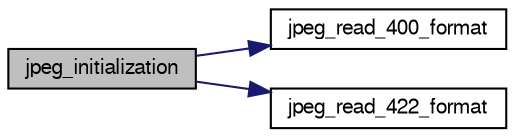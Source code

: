 digraph "jpeg_initialization"
{
  edge [fontname="FreeSans",fontsize="10",labelfontname="FreeSans",labelfontsize="10"];
  node [fontname="FreeSans",fontsize="10",shape=record];
  rankdir="LR";
  Node1 [label="jpeg_initialization",height=0.2,width=0.4,color="black", fillcolor="grey75", style="filled", fontcolor="black"];
  Node1 -> Node2 [color="midnightblue",fontsize="10",style="solid",fontname="FreeSans"];
  Node2 [label="jpeg_read_400_format",height=0.2,width=0.4,color="black", fillcolor="white", style="filled",URL="$jpeg_8c.html#a496e270428d382bcbda831334590eaf6"];
  Node1 -> Node3 [color="midnightblue",fontsize="10",style="solid",fontname="FreeSans"];
  Node3 [label="jpeg_read_422_format",height=0.2,width=0.4,color="black", fillcolor="white", style="filled",URL="$jpeg_8c.html#a206021dc908d46e0a1d72ed9c40b10e9"];
}
